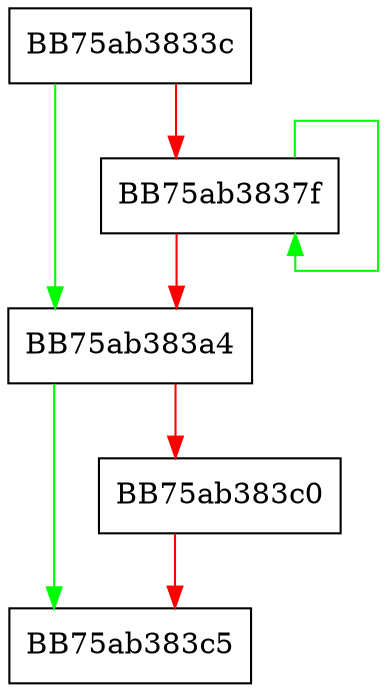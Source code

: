 digraph RecurseElementsForJson {
  node [shape="box"];
  graph [splines=ortho];
  BB75ab3833c -> BB75ab383a4 [color="green"];
  BB75ab3833c -> BB75ab3837f [color="red"];
  BB75ab3837f -> BB75ab3837f [color="green"];
  BB75ab3837f -> BB75ab383a4 [color="red"];
  BB75ab383a4 -> BB75ab383c5 [color="green"];
  BB75ab383a4 -> BB75ab383c0 [color="red"];
  BB75ab383c0 -> BB75ab383c5 [color="red"];
}
